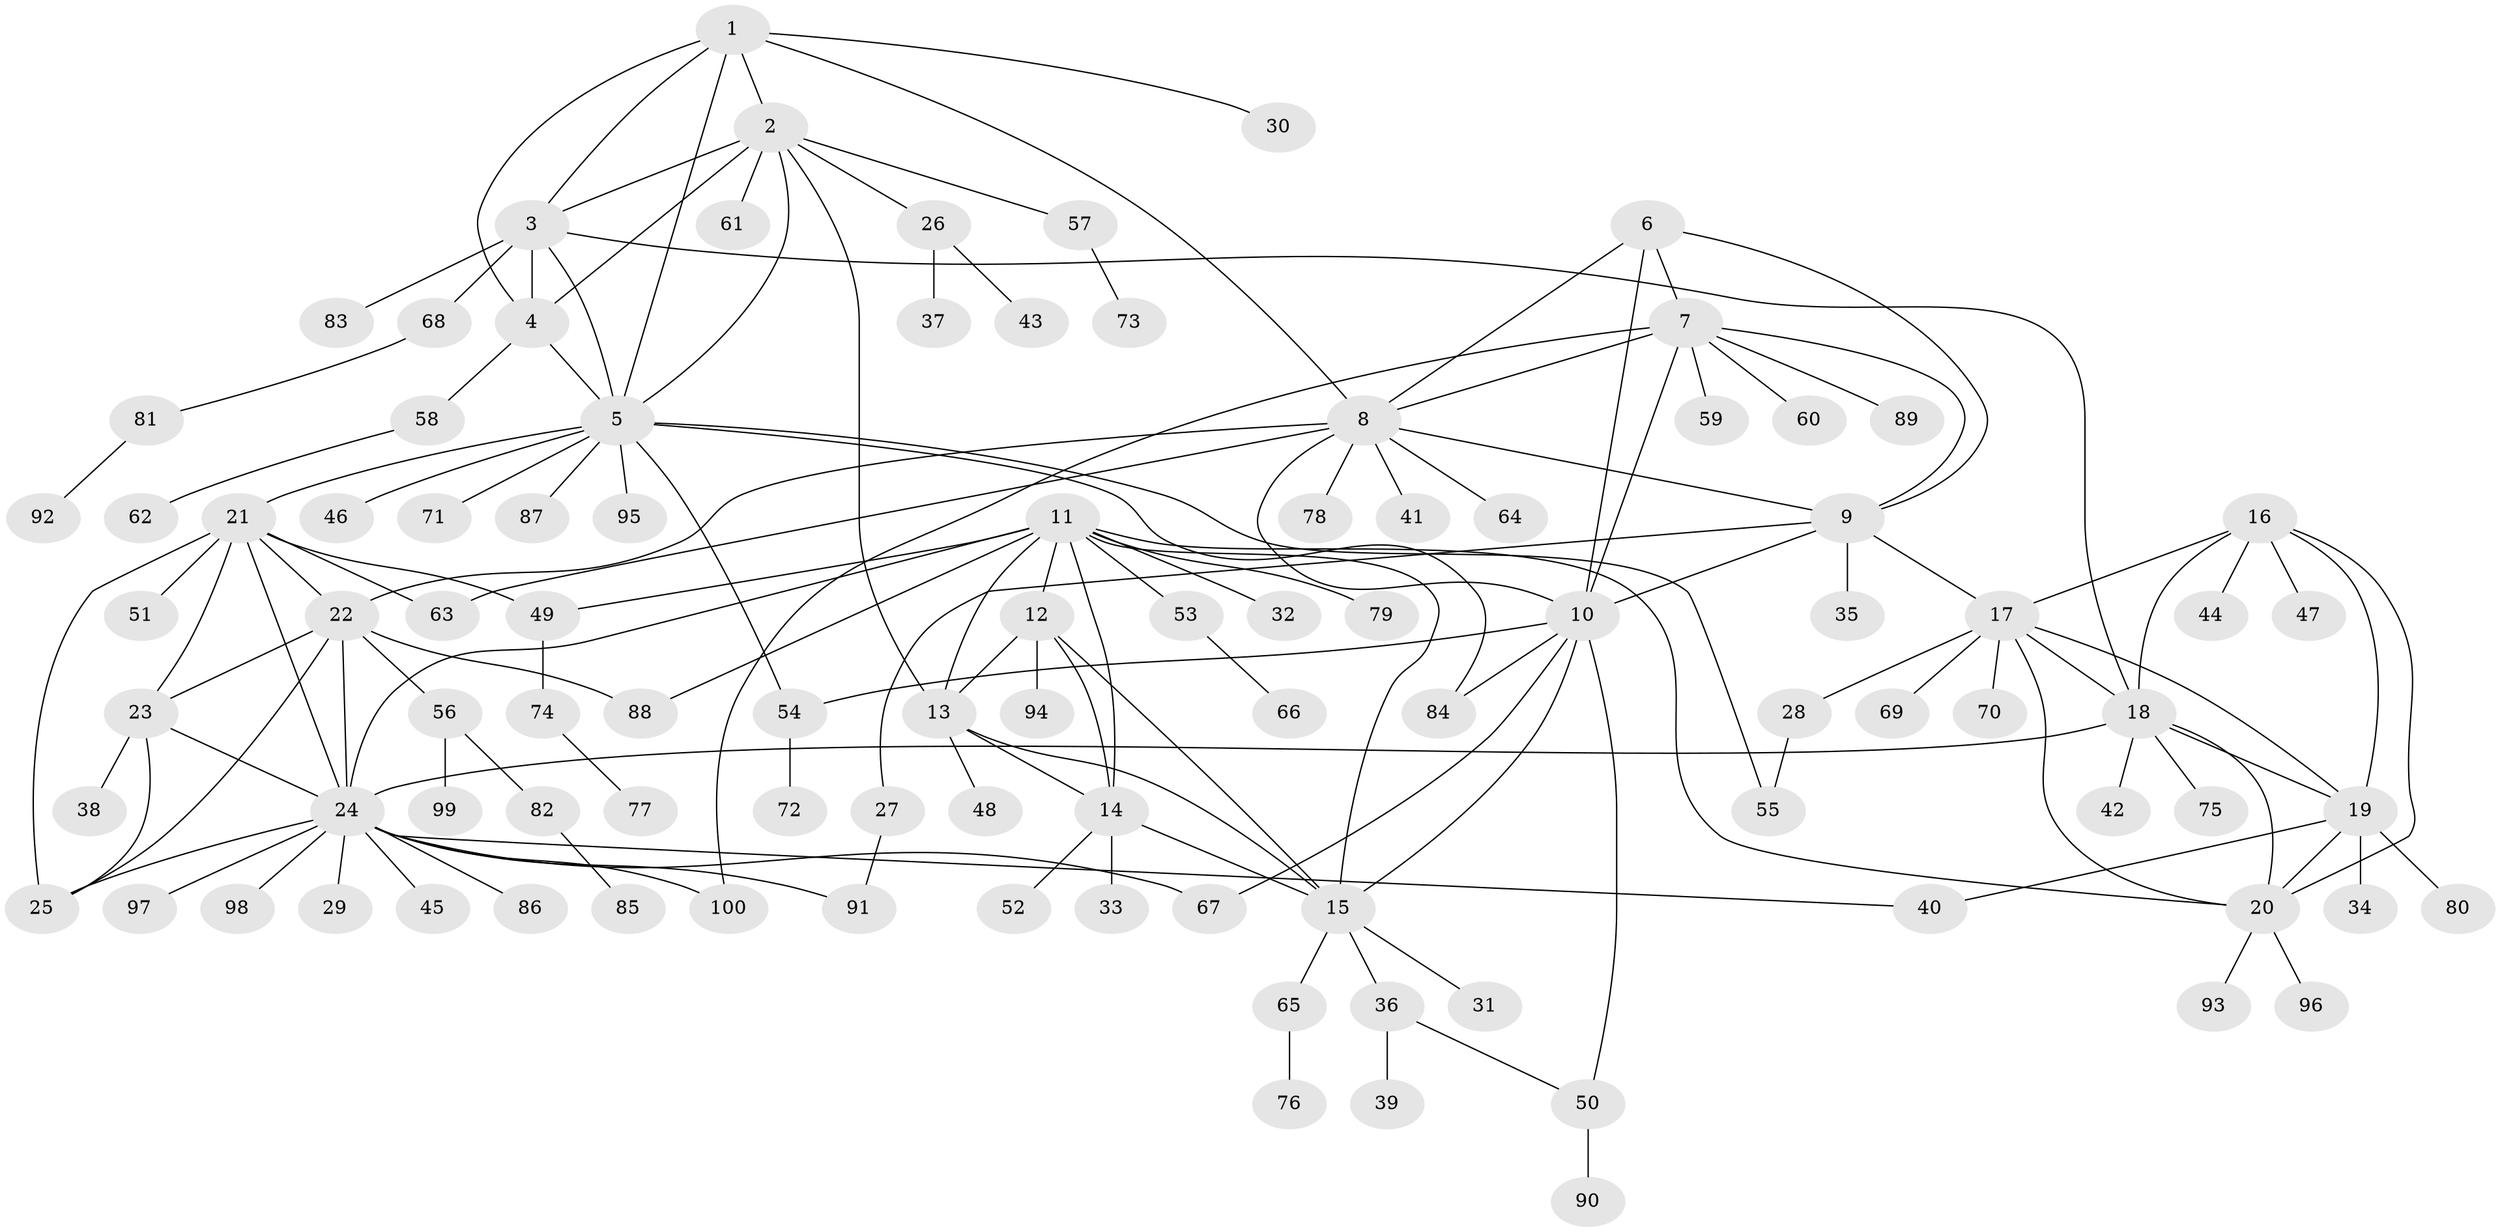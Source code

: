 // Generated by graph-tools (version 1.1) at 2025/54/03/09/25 04:54:18]
// undirected, 100 vertices, 146 edges
graph export_dot {
graph [start="1"]
  node [color=gray90,style=filled];
  1;
  2;
  3;
  4;
  5;
  6;
  7;
  8;
  9;
  10;
  11;
  12;
  13;
  14;
  15;
  16;
  17;
  18;
  19;
  20;
  21;
  22;
  23;
  24;
  25;
  26;
  27;
  28;
  29;
  30;
  31;
  32;
  33;
  34;
  35;
  36;
  37;
  38;
  39;
  40;
  41;
  42;
  43;
  44;
  45;
  46;
  47;
  48;
  49;
  50;
  51;
  52;
  53;
  54;
  55;
  56;
  57;
  58;
  59;
  60;
  61;
  62;
  63;
  64;
  65;
  66;
  67;
  68;
  69;
  70;
  71;
  72;
  73;
  74;
  75;
  76;
  77;
  78;
  79;
  80;
  81;
  82;
  83;
  84;
  85;
  86;
  87;
  88;
  89;
  90;
  91;
  92;
  93;
  94;
  95;
  96;
  97;
  98;
  99;
  100;
  1 -- 2;
  1 -- 3;
  1 -- 4;
  1 -- 5;
  1 -- 8;
  1 -- 30;
  2 -- 3;
  2 -- 4;
  2 -- 5;
  2 -- 13;
  2 -- 26;
  2 -- 57;
  2 -- 61;
  3 -- 4;
  3 -- 5;
  3 -- 18;
  3 -- 68;
  3 -- 83;
  4 -- 5;
  4 -- 58;
  5 -- 21;
  5 -- 46;
  5 -- 54;
  5 -- 55;
  5 -- 71;
  5 -- 84;
  5 -- 87;
  5 -- 95;
  6 -- 7;
  6 -- 8;
  6 -- 9;
  6 -- 10;
  7 -- 8;
  7 -- 9;
  7 -- 10;
  7 -- 59;
  7 -- 60;
  7 -- 89;
  7 -- 100;
  8 -- 9;
  8 -- 10;
  8 -- 22;
  8 -- 41;
  8 -- 63;
  8 -- 64;
  8 -- 78;
  9 -- 10;
  9 -- 17;
  9 -- 27;
  9 -- 35;
  10 -- 15;
  10 -- 50;
  10 -- 54;
  10 -- 67;
  10 -- 84;
  11 -- 12;
  11 -- 13;
  11 -- 14;
  11 -- 15;
  11 -- 20;
  11 -- 24;
  11 -- 32;
  11 -- 49;
  11 -- 53;
  11 -- 79;
  11 -- 88;
  12 -- 13;
  12 -- 14;
  12 -- 15;
  12 -- 94;
  13 -- 14;
  13 -- 15;
  13 -- 48;
  14 -- 15;
  14 -- 33;
  14 -- 52;
  15 -- 31;
  15 -- 36;
  15 -- 65;
  16 -- 17;
  16 -- 18;
  16 -- 19;
  16 -- 20;
  16 -- 44;
  16 -- 47;
  17 -- 18;
  17 -- 19;
  17 -- 20;
  17 -- 28;
  17 -- 69;
  17 -- 70;
  18 -- 19;
  18 -- 20;
  18 -- 24;
  18 -- 42;
  18 -- 75;
  19 -- 20;
  19 -- 34;
  19 -- 40;
  19 -- 80;
  20 -- 93;
  20 -- 96;
  21 -- 22;
  21 -- 23;
  21 -- 24;
  21 -- 25;
  21 -- 49;
  21 -- 51;
  21 -- 63;
  22 -- 23;
  22 -- 24;
  22 -- 25;
  22 -- 56;
  22 -- 88;
  23 -- 24;
  23 -- 25;
  23 -- 38;
  24 -- 25;
  24 -- 29;
  24 -- 40;
  24 -- 45;
  24 -- 67;
  24 -- 86;
  24 -- 91;
  24 -- 97;
  24 -- 98;
  24 -- 100;
  26 -- 37;
  26 -- 43;
  27 -- 91;
  28 -- 55;
  36 -- 39;
  36 -- 50;
  49 -- 74;
  50 -- 90;
  53 -- 66;
  54 -- 72;
  56 -- 82;
  56 -- 99;
  57 -- 73;
  58 -- 62;
  65 -- 76;
  68 -- 81;
  74 -- 77;
  81 -- 92;
  82 -- 85;
}
